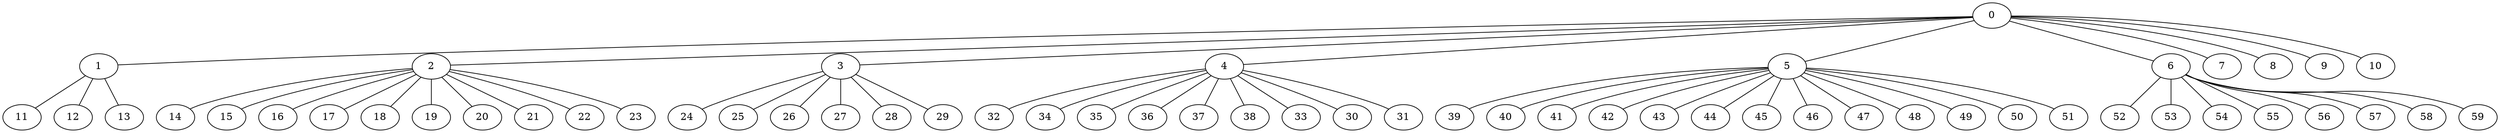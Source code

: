 
graph graphname {
    0 -- 1
0 -- 2
0 -- 3
0 -- 4
0 -- 5
0 -- 6
0 -- 7
0 -- 8
0 -- 9
0 -- 10
1 -- 11
1 -- 12
1 -- 13
2 -- 14
2 -- 15
2 -- 16
2 -- 17
2 -- 18
2 -- 19
2 -- 20
2 -- 21
2 -- 22
2 -- 23
3 -- 24
3 -- 25
3 -- 26
3 -- 27
3 -- 28
3 -- 29
4 -- 32
4 -- 34
4 -- 35
4 -- 36
4 -- 37
4 -- 38
4 -- 33
4 -- 30
4 -- 31
5 -- 39
5 -- 40
5 -- 41
5 -- 42
5 -- 43
5 -- 44
5 -- 45
5 -- 46
5 -- 47
5 -- 48
5 -- 49
5 -- 50
5 -- 51
6 -- 52
6 -- 53
6 -- 54
6 -- 55
6 -- 56
6 -- 57
6 -- 58
6 -- 59

}
